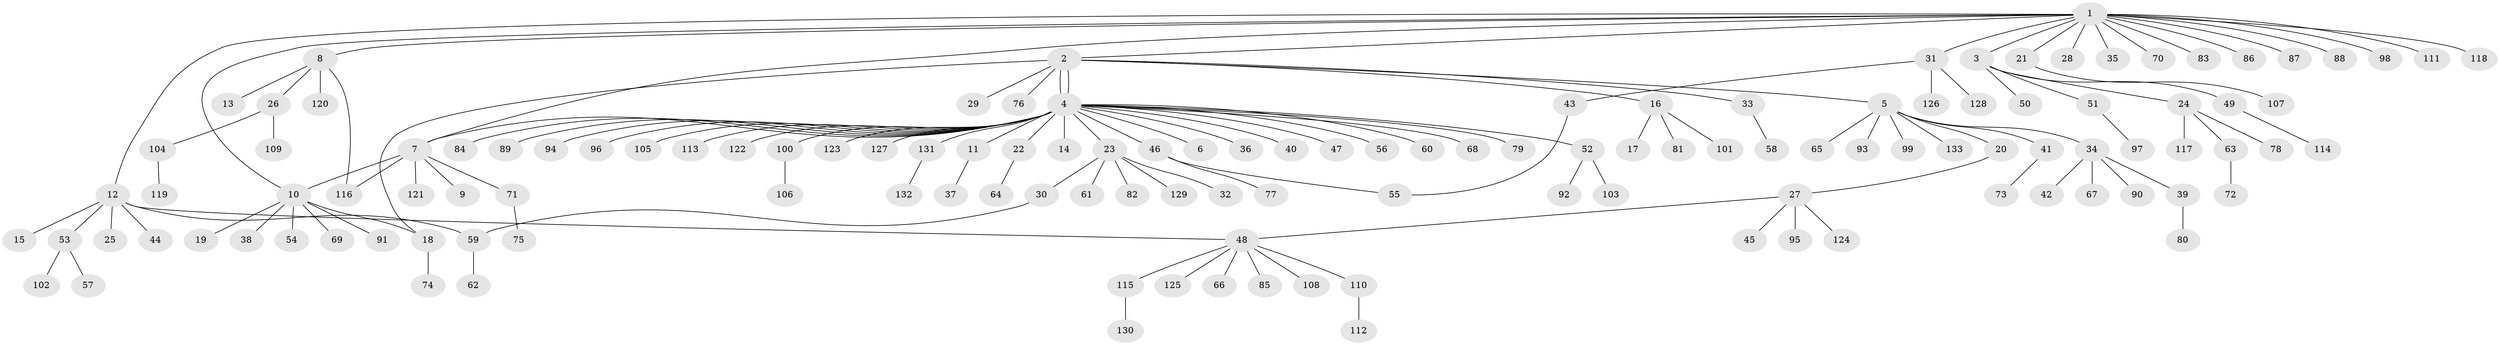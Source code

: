 // coarse degree distribution, {16: 0.009615384615384616, 10: 0.009615384615384616, 5: 0.009615384615384616, 27: 0.009615384615384616, 7: 0.009615384615384616, 1: 0.75, 12: 0.009615384615384616, 4: 0.028846153846153848, 2: 0.10576923076923077, 13: 0.009615384615384616, 3: 0.038461538461538464, 6: 0.009615384615384616}
// Generated by graph-tools (version 1.1) at 2025/41/03/06/25 10:41:46]
// undirected, 133 vertices, 140 edges
graph export_dot {
graph [start="1"]
  node [color=gray90,style=filled];
  1;
  2;
  3;
  4;
  5;
  6;
  7;
  8;
  9;
  10;
  11;
  12;
  13;
  14;
  15;
  16;
  17;
  18;
  19;
  20;
  21;
  22;
  23;
  24;
  25;
  26;
  27;
  28;
  29;
  30;
  31;
  32;
  33;
  34;
  35;
  36;
  37;
  38;
  39;
  40;
  41;
  42;
  43;
  44;
  45;
  46;
  47;
  48;
  49;
  50;
  51;
  52;
  53;
  54;
  55;
  56;
  57;
  58;
  59;
  60;
  61;
  62;
  63;
  64;
  65;
  66;
  67;
  68;
  69;
  70;
  71;
  72;
  73;
  74;
  75;
  76;
  77;
  78;
  79;
  80;
  81;
  82;
  83;
  84;
  85;
  86;
  87;
  88;
  89;
  90;
  91;
  92;
  93;
  94;
  95;
  96;
  97;
  98;
  99;
  100;
  101;
  102;
  103;
  104;
  105;
  106;
  107;
  108;
  109;
  110;
  111;
  112;
  113;
  114;
  115;
  116;
  117;
  118;
  119;
  120;
  121;
  122;
  123;
  124;
  125;
  126;
  127;
  128;
  129;
  130;
  131;
  132;
  133;
  1 -- 2;
  1 -- 3;
  1 -- 7;
  1 -- 8;
  1 -- 10;
  1 -- 12;
  1 -- 21;
  1 -- 28;
  1 -- 31;
  1 -- 35;
  1 -- 70;
  1 -- 83;
  1 -- 86;
  1 -- 87;
  1 -- 88;
  1 -- 98;
  1 -- 111;
  1 -- 118;
  2 -- 4;
  2 -- 4;
  2 -- 5;
  2 -- 16;
  2 -- 18;
  2 -- 29;
  2 -- 33;
  2 -- 76;
  3 -- 24;
  3 -- 49;
  3 -- 50;
  3 -- 51;
  4 -- 6;
  4 -- 7;
  4 -- 11;
  4 -- 14;
  4 -- 22;
  4 -- 23;
  4 -- 36;
  4 -- 40;
  4 -- 46;
  4 -- 47;
  4 -- 52;
  4 -- 56;
  4 -- 60;
  4 -- 68;
  4 -- 79;
  4 -- 84;
  4 -- 89;
  4 -- 94;
  4 -- 96;
  4 -- 100;
  4 -- 105;
  4 -- 113;
  4 -- 122;
  4 -- 123;
  4 -- 127;
  4 -- 131;
  5 -- 20;
  5 -- 34;
  5 -- 41;
  5 -- 65;
  5 -- 93;
  5 -- 99;
  5 -- 133;
  7 -- 9;
  7 -- 10;
  7 -- 71;
  7 -- 116;
  7 -- 121;
  8 -- 13;
  8 -- 26;
  8 -- 116;
  8 -- 120;
  10 -- 18;
  10 -- 19;
  10 -- 38;
  10 -- 54;
  10 -- 69;
  10 -- 91;
  11 -- 37;
  12 -- 15;
  12 -- 25;
  12 -- 44;
  12 -- 48;
  12 -- 53;
  12 -- 59;
  16 -- 17;
  16 -- 81;
  16 -- 101;
  18 -- 74;
  20 -- 27;
  21 -- 107;
  22 -- 64;
  23 -- 30;
  23 -- 32;
  23 -- 61;
  23 -- 82;
  23 -- 129;
  24 -- 63;
  24 -- 78;
  24 -- 117;
  26 -- 104;
  26 -- 109;
  27 -- 45;
  27 -- 48;
  27 -- 95;
  27 -- 124;
  30 -- 59;
  31 -- 43;
  31 -- 126;
  31 -- 128;
  33 -- 58;
  34 -- 39;
  34 -- 42;
  34 -- 67;
  34 -- 90;
  39 -- 80;
  41 -- 73;
  43 -- 55;
  46 -- 55;
  46 -- 77;
  48 -- 66;
  48 -- 85;
  48 -- 108;
  48 -- 110;
  48 -- 115;
  48 -- 125;
  49 -- 114;
  51 -- 97;
  52 -- 92;
  52 -- 103;
  53 -- 57;
  53 -- 102;
  59 -- 62;
  63 -- 72;
  71 -- 75;
  100 -- 106;
  104 -- 119;
  110 -- 112;
  115 -- 130;
  131 -- 132;
}
